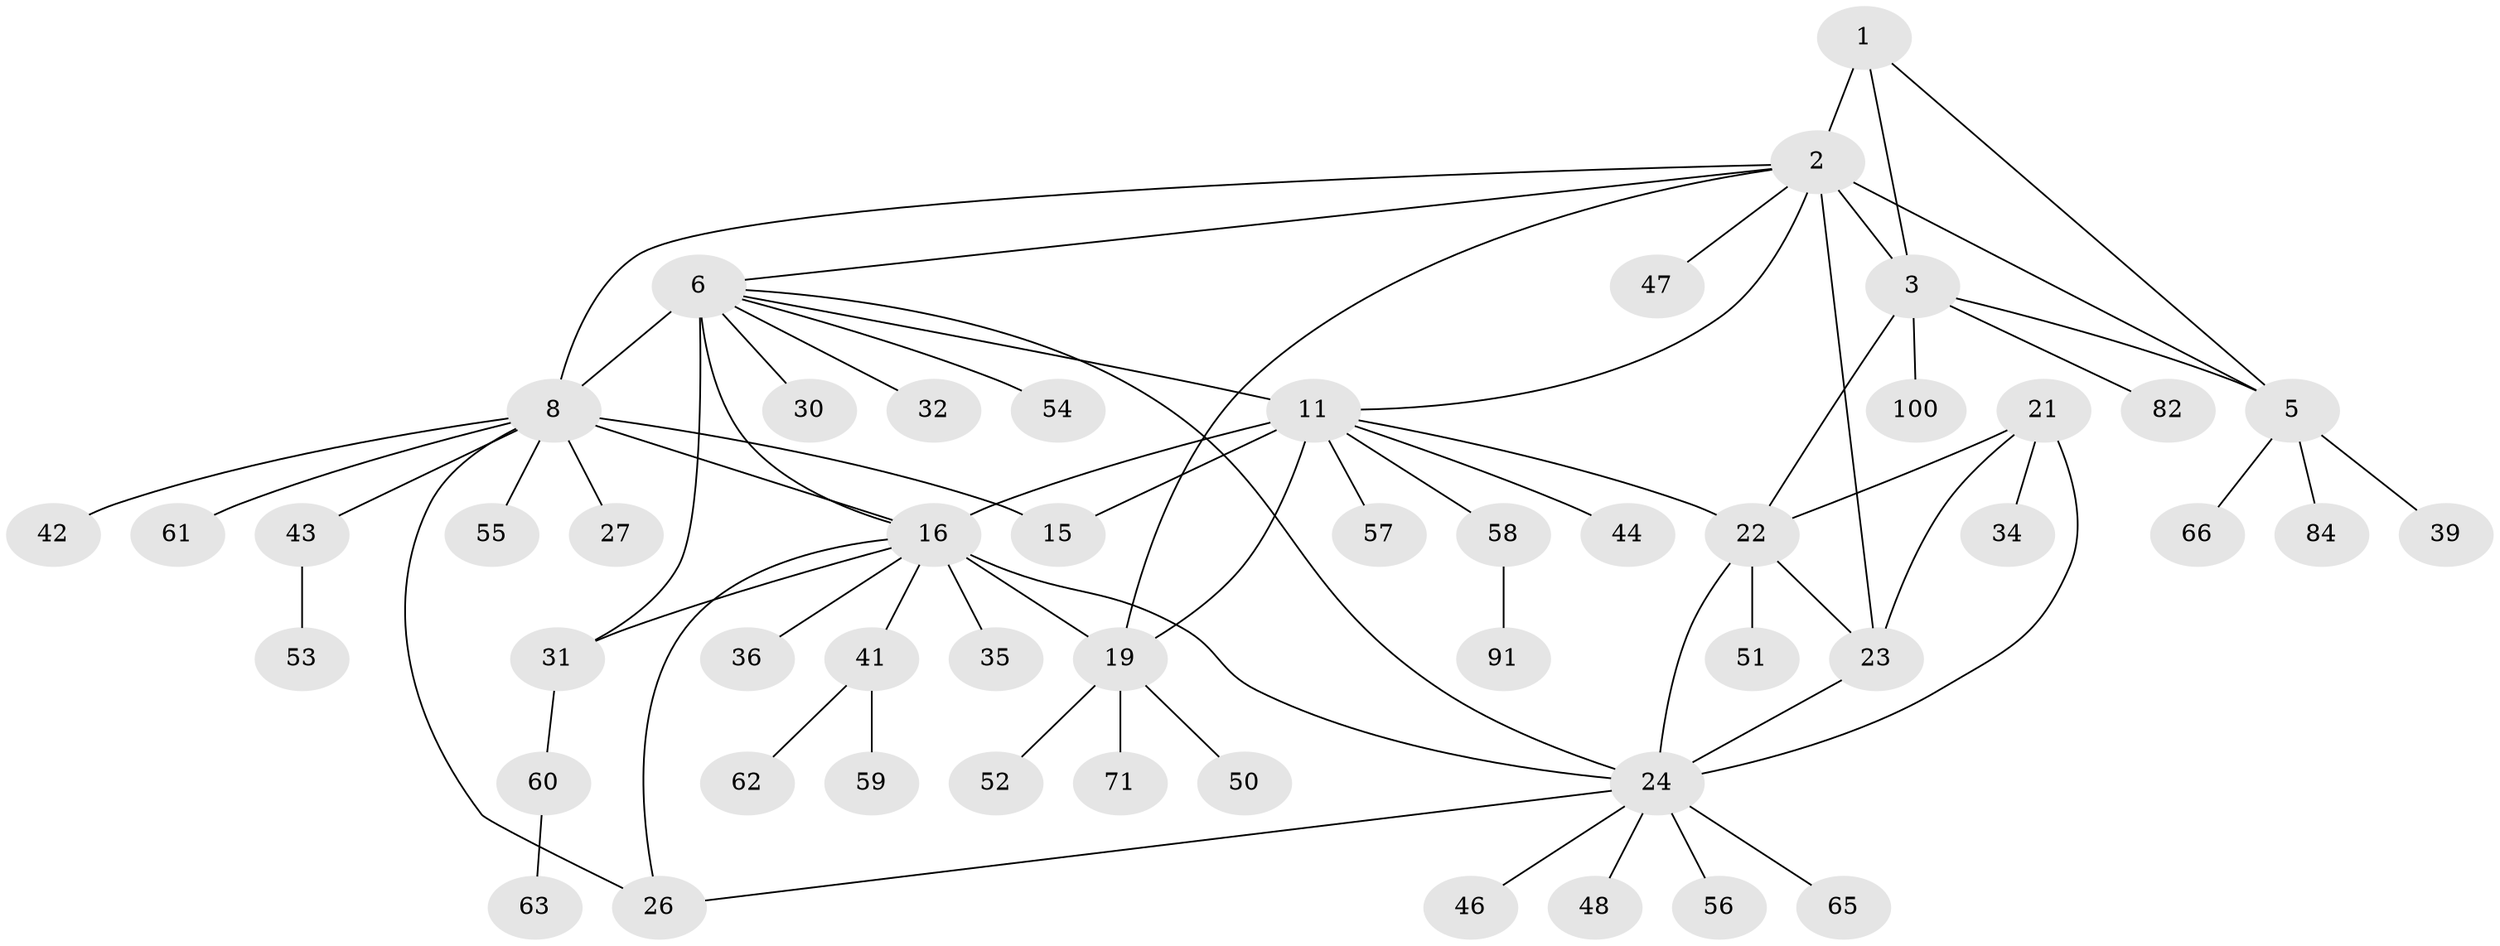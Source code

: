 // original degree distribution, {4: 0.0196078431372549, 9: 0.0392156862745098, 7: 0.058823529411764705, 5: 0.0392156862745098, 6: 0.0392156862745098, 10: 0.0196078431372549, 12: 0.00980392156862745, 8: 0.0392156862745098, 3: 0.0392156862745098, 1: 0.5882352941176471, 2: 0.10784313725490197}
// Generated by graph-tools (version 1.1) at 2025/15/03/09/25 04:15:55]
// undirected, 51 vertices, 70 edges
graph export_dot {
graph [start="1"]
  node [color=gray90,style=filled];
  1;
  2 [super="+4+80"];
  3;
  5;
  6 [super="+7+64+10"];
  8 [super="+9+73+88"];
  11 [super="+17+14+12+13"];
  15 [super="+89+78"];
  16 [super="+20+28+18"];
  19;
  21 [super="+45"];
  22;
  23 [super="+67+85"];
  24 [super="+29+25"];
  26;
  27;
  30;
  31 [super="+102+77"];
  32;
  34;
  35;
  36;
  39;
  41 [super="+49+86"];
  42;
  43;
  44 [super="+70"];
  46;
  47;
  48;
  50;
  51;
  52;
  53;
  54;
  55;
  56;
  57;
  58;
  59;
  60;
  61;
  62;
  63;
  65;
  66;
  71;
  82;
  84;
  91;
  100;
  1 -- 2 [weight=2];
  1 -- 3;
  1 -- 5;
  2 -- 3 [weight=2];
  2 -- 5 [weight=2];
  2 -- 19;
  2 -- 47;
  2 -- 11;
  2 -- 8;
  2 -- 23;
  2 -- 6;
  3 -- 5;
  3 -- 22;
  3 -- 82;
  3 -- 100;
  5 -- 39;
  5 -- 66;
  5 -- 84;
  6 -- 8 [weight=6];
  6 -- 16;
  6 -- 32;
  6 -- 54;
  6 -- 30;
  6 -- 31;
  6 -- 11;
  6 -- 24;
  8 -- 15;
  8 -- 42;
  8 -- 43;
  8 -- 61;
  8 -- 16;
  8 -- 55;
  8 -- 26;
  8 -- 27;
  11 -- 15 [weight=4];
  11 -- 22;
  11 -- 16 [weight=3];
  11 -- 19;
  11 -- 44;
  11 -- 58;
  11 -- 57;
  16 -- 19 [weight=3];
  16 -- 36;
  16 -- 41;
  16 -- 24;
  16 -- 31;
  16 -- 35;
  16 -- 26;
  19 -- 50;
  19 -- 52;
  19 -- 71;
  21 -- 22;
  21 -- 23;
  21 -- 24 [weight=2];
  21 -- 34;
  22 -- 23;
  22 -- 24 [weight=2];
  22 -- 51;
  23 -- 24 [weight=2];
  24 -- 46;
  24 -- 48;
  24 -- 65;
  24 -- 26;
  24 -- 56;
  31 -- 60;
  41 -- 59;
  41 -- 62;
  43 -- 53;
  58 -- 91;
  60 -- 63;
}
